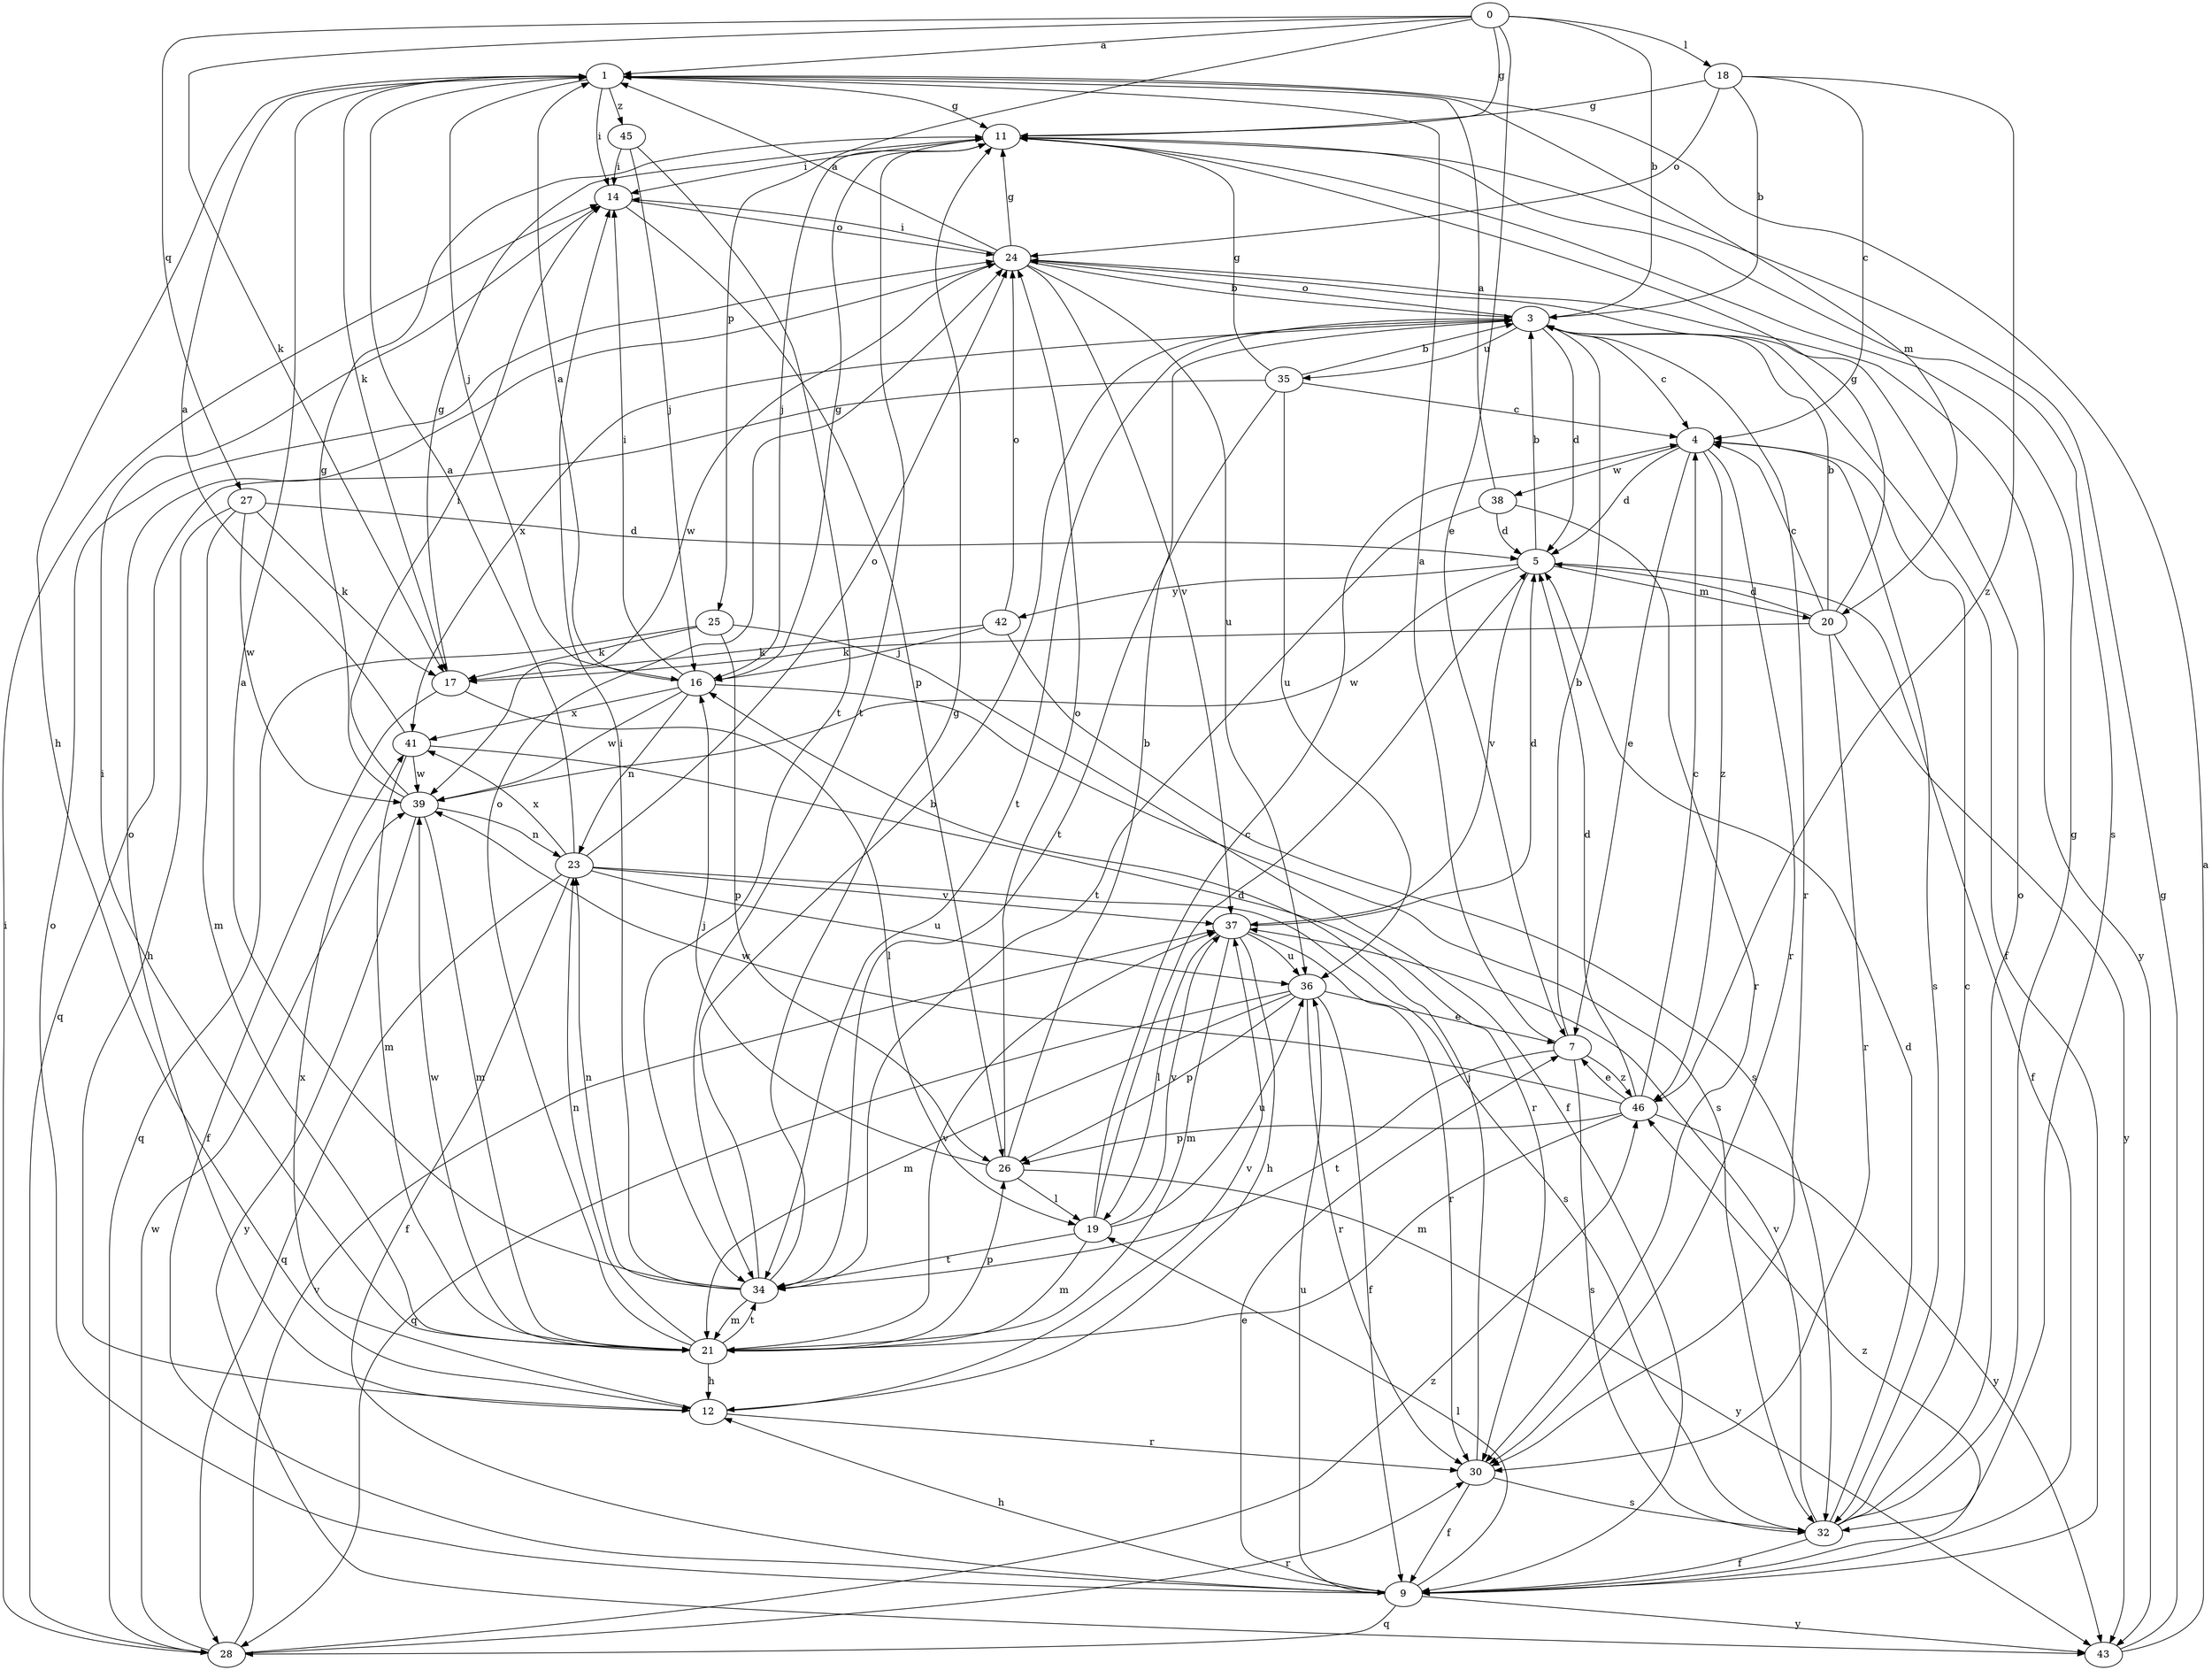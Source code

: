 strict digraph  {
0;
1;
3;
4;
5;
7;
9;
11;
12;
14;
16;
17;
18;
19;
20;
21;
23;
24;
25;
26;
27;
28;
30;
32;
34;
35;
36;
37;
38;
39;
41;
42;
43;
45;
46;
0 -> 1  [label=a];
0 -> 3  [label=b];
0 -> 7  [label=e];
0 -> 11  [label=g];
0 -> 17  [label=k];
0 -> 18  [label=l];
0 -> 25  [label=p];
0 -> 27  [label=q];
1 -> 11  [label=g];
1 -> 12  [label=h];
1 -> 14  [label=i];
1 -> 16  [label=j];
1 -> 17  [label=k];
1 -> 20  [label=m];
1 -> 45  [label=z];
3 -> 4  [label=c];
3 -> 5  [label=d];
3 -> 9  [label=f];
3 -> 24  [label=o];
3 -> 30  [label=r];
3 -> 34  [label=t];
3 -> 35  [label=u];
3 -> 41  [label=x];
4 -> 5  [label=d];
4 -> 7  [label=e];
4 -> 30  [label=r];
4 -> 32  [label=s];
4 -> 38  [label=w];
4 -> 46  [label=z];
5 -> 3  [label=b];
5 -> 9  [label=f];
5 -> 20  [label=m];
5 -> 37  [label=v];
5 -> 39  [label=w];
5 -> 42  [label=y];
7 -> 1  [label=a];
7 -> 3  [label=b];
7 -> 32  [label=s];
7 -> 34  [label=t];
7 -> 46  [label=z];
9 -> 7  [label=e];
9 -> 12  [label=h];
9 -> 19  [label=l];
9 -> 24  [label=o];
9 -> 28  [label=q];
9 -> 36  [label=u];
9 -> 43  [label=y];
9 -> 46  [label=z];
11 -> 14  [label=i];
11 -> 16  [label=j];
11 -> 32  [label=s];
11 -> 34  [label=t];
12 -> 24  [label=o];
12 -> 30  [label=r];
12 -> 37  [label=v];
12 -> 41  [label=x];
14 -> 24  [label=o];
14 -> 26  [label=p];
16 -> 1  [label=a];
16 -> 11  [label=g];
16 -> 14  [label=i];
16 -> 23  [label=n];
16 -> 32  [label=s];
16 -> 39  [label=w];
16 -> 41  [label=x];
17 -> 9  [label=f];
17 -> 11  [label=g];
17 -> 19  [label=l];
18 -> 3  [label=b];
18 -> 4  [label=c];
18 -> 11  [label=g];
18 -> 24  [label=o];
18 -> 46  [label=z];
19 -> 4  [label=c];
19 -> 5  [label=d];
19 -> 21  [label=m];
19 -> 34  [label=t];
19 -> 36  [label=u];
19 -> 37  [label=v];
20 -> 3  [label=b];
20 -> 4  [label=c];
20 -> 5  [label=d];
20 -> 11  [label=g];
20 -> 17  [label=k];
20 -> 30  [label=r];
20 -> 43  [label=y];
21 -> 12  [label=h];
21 -> 14  [label=i];
21 -> 23  [label=n];
21 -> 24  [label=o];
21 -> 26  [label=p];
21 -> 34  [label=t];
21 -> 37  [label=v];
21 -> 39  [label=w];
23 -> 1  [label=a];
23 -> 9  [label=f];
23 -> 24  [label=o];
23 -> 28  [label=q];
23 -> 32  [label=s];
23 -> 36  [label=u];
23 -> 37  [label=v];
23 -> 41  [label=x];
24 -> 1  [label=a];
24 -> 3  [label=b];
24 -> 11  [label=g];
24 -> 14  [label=i];
24 -> 36  [label=u];
24 -> 37  [label=v];
24 -> 39  [label=w];
24 -> 43  [label=y];
25 -> 9  [label=f];
25 -> 17  [label=k];
25 -> 26  [label=p];
25 -> 28  [label=q];
26 -> 3  [label=b];
26 -> 16  [label=j];
26 -> 19  [label=l];
26 -> 24  [label=o];
26 -> 43  [label=y];
27 -> 5  [label=d];
27 -> 12  [label=h];
27 -> 17  [label=k];
27 -> 21  [label=m];
27 -> 39  [label=w];
28 -> 14  [label=i];
28 -> 30  [label=r];
28 -> 37  [label=v];
28 -> 39  [label=w];
28 -> 46  [label=z];
30 -> 9  [label=f];
30 -> 16  [label=j];
30 -> 32  [label=s];
32 -> 4  [label=c];
32 -> 5  [label=d];
32 -> 9  [label=f];
32 -> 11  [label=g];
32 -> 24  [label=o];
32 -> 37  [label=v];
34 -> 1  [label=a];
34 -> 3  [label=b];
34 -> 11  [label=g];
34 -> 14  [label=i];
34 -> 21  [label=m];
34 -> 23  [label=n];
35 -> 3  [label=b];
35 -> 4  [label=c];
35 -> 11  [label=g];
35 -> 28  [label=q];
35 -> 34  [label=t];
35 -> 36  [label=u];
36 -> 7  [label=e];
36 -> 9  [label=f];
36 -> 21  [label=m];
36 -> 26  [label=p];
36 -> 28  [label=q];
36 -> 30  [label=r];
37 -> 5  [label=d];
37 -> 12  [label=h];
37 -> 19  [label=l];
37 -> 21  [label=m];
37 -> 30  [label=r];
37 -> 36  [label=u];
38 -> 1  [label=a];
38 -> 5  [label=d];
38 -> 30  [label=r];
38 -> 34  [label=t];
39 -> 11  [label=g];
39 -> 14  [label=i];
39 -> 21  [label=m];
39 -> 23  [label=n];
39 -> 43  [label=y];
41 -> 1  [label=a];
41 -> 21  [label=m];
41 -> 30  [label=r];
41 -> 39  [label=w];
42 -> 16  [label=j];
42 -> 17  [label=k];
42 -> 24  [label=o];
42 -> 32  [label=s];
43 -> 1  [label=a];
43 -> 11  [label=g];
45 -> 14  [label=i];
45 -> 16  [label=j];
45 -> 34  [label=t];
46 -> 4  [label=c];
46 -> 5  [label=d];
46 -> 7  [label=e];
46 -> 21  [label=m];
46 -> 26  [label=p];
46 -> 39  [label=w];
46 -> 43  [label=y];
}

